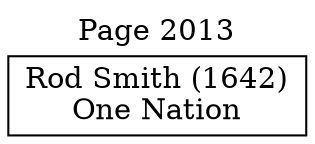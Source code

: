 // House preference flow
digraph "Rod Smith (1642)_Page_2013" {
	graph [label="Page 2013" labelloc=t mclimit=10]
	node [shape=box]
	"Rod Smith (1642)" [label="Rod Smith (1642)
One Nation"]
}
